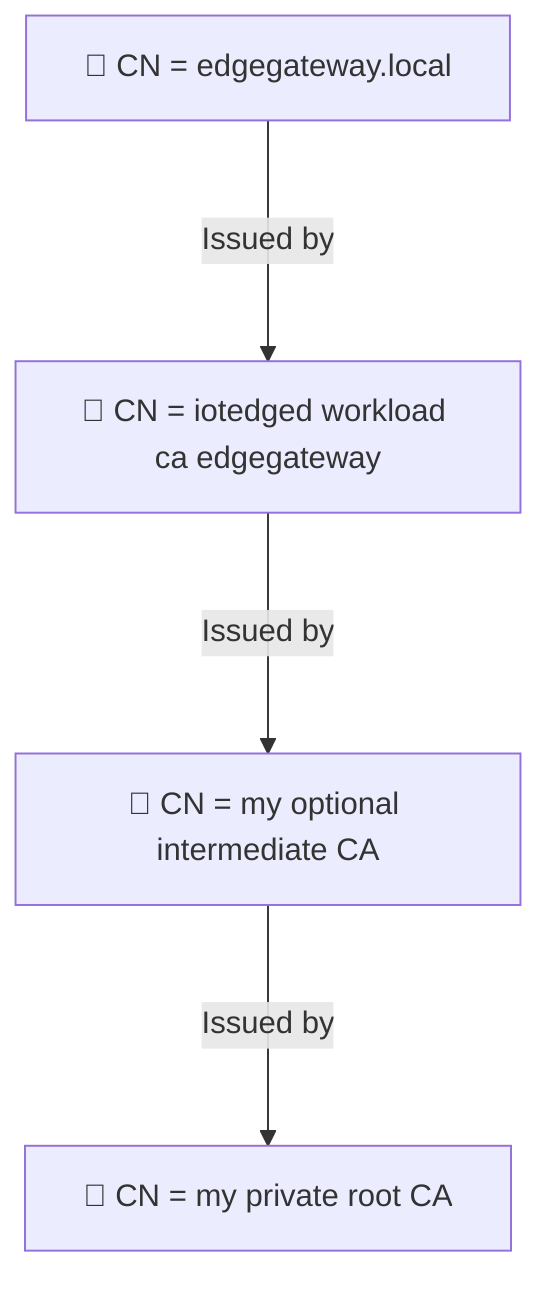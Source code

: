 flowchart TB
    id4["📃 CN = my private root CA"]
    id3["📃 CN = my optional intermediate CA"]
    id2["📃 CN = iotedged workload ca edgegateway"]
    id1["📃 CN = edgegateway.local"] 
    
    id3-- Issued by ---> id4
    id2-- Issued by ---> id3
    id1-- Issued by ---> id2
